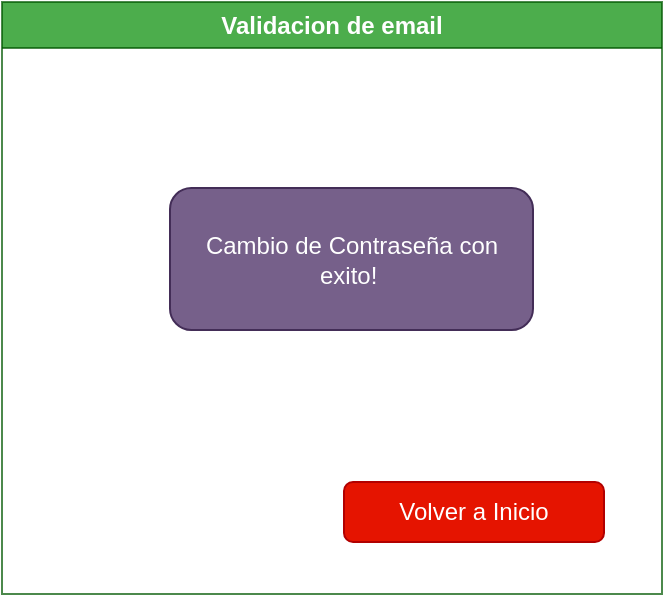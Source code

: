 <mxfile version="27.0.2">
  <diagram name="Página-1" id="Ot_-Mr4bFp7TJ5_a9pxv">
    <mxGraphModel dx="1410" dy="833" grid="0" gridSize="10" guides="1" tooltips="1" connect="1" arrows="1" fold="1" page="1" pageScale="1" pageWidth="827" pageHeight="1169" background="light-dark(#FFFFFF,#FFFFFF)" math="0" shadow="0">
      <root>
        <mxCell id="0" />
        <mxCell id="1" parent="0" />
        <mxCell id="YvgkLhhPr4zb0zmvWF8X-1" value="&lt;font style=&quot;vertical-align: inherit;&quot;&gt;&lt;font style=&quot;vertical-align: inherit;&quot;&gt;Validacion de email&lt;/font&gt;&lt;/font&gt;" style="swimlane;whiteSpace=wrap;html=1;fillColor=#008a00;fontColor=#ffffff;strokeColor=#005700;opacity=70;swimlaneFillColor=none;swimlaneLine=1;shadow=0;" parent="1" vertex="1">
          <mxGeometry x="249" y="199" width="330" height="296" as="geometry" />
        </mxCell>
        <mxCell id="YvgkLhhPr4zb0zmvWF8X-3" value="&lt;font style=&quot;vertical-align: inherit;&quot;&gt;&lt;font style=&quot;vertical-align: inherit;&quot;&gt;Cambio de Contraseña con exito!&amp;nbsp;&lt;/font&gt;&lt;/font&gt;" style="rounded=1;whiteSpace=wrap;html=1;fillColor=#76608a;fontColor=#ffffff;strokeColor=#432D57;" parent="YvgkLhhPr4zb0zmvWF8X-1" vertex="1">
          <mxGeometry x="84" y="93" width="181.5" height="71" as="geometry" />
        </mxCell>
        <mxCell id="YvgkLhhPr4zb0zmvWF8X-4" value="&lt;font style=&quot;vertical-align: inherit;&quot;&gt;&lt;font style=&quot;vertical-align: inherit;&quot;&gt;Volver a Inicio&lt;/font&gt;&lt;/font&gt;" style="rounded=1;whiteSpace=wrap;html=1;fillColor=#e51400;strokeColor=#B20000;fontColor=#ffffff;" parent="YvgkLhhPr4zb0zmvWF8X-1" vertex="1">
          <mxGeometry x="171" y="240" width="130" height="30" as="geometry" />
        </mxCell>
      </root>
    </mxGraphModel>
  </diagram>
</mxfile>
